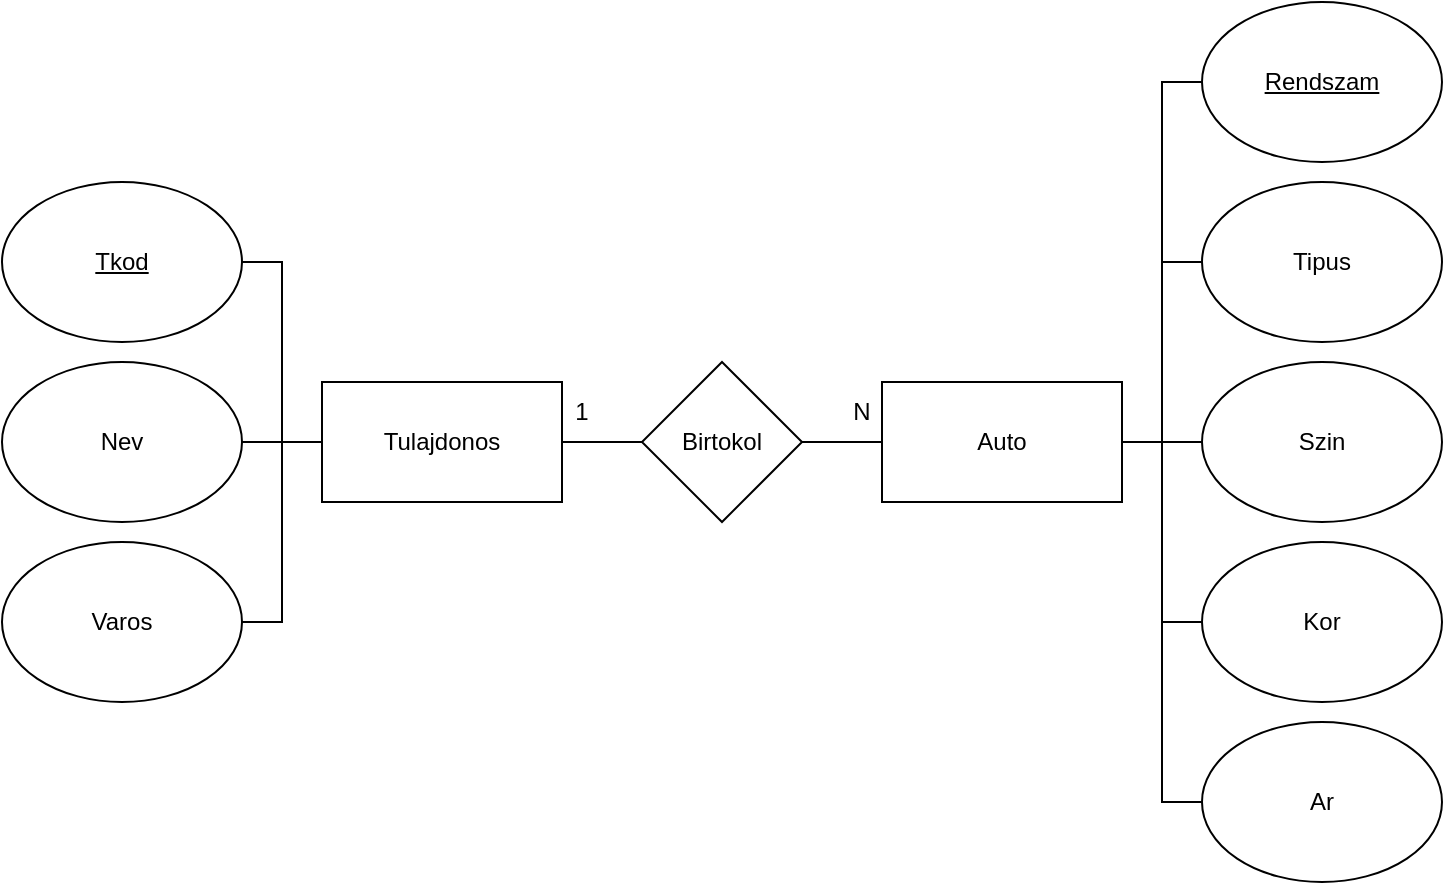 <mxfile version="26.2.9">
  <diagram name="1 oldal" id="mOiOS1KMXj4WznayZrPm">
    <mxGraphModel grid="1" page="1" gridSize="10" guides="1" tooltips="1" connect="1" arrows="1" fold="1" pageScale="1" pageWidth="740" pageHeight="160" math="0" shadow="0">
      <root>
        <mxCell id="0" />
        <mxCell id="1" parent="0" />
        <mxCell id="bCwp8T1BOSZQyD0wlkMp-1" value="Birtokol" style="rhombus;whiteSpace=wrap;html=1;" vertex="1" parent="1">
          <mxGeometry x="330" y="40" width="80" height="80" as="geometry" />
        </mxCell>
        <mxCell id="bCwp8T1BOSZQyD0wlkMp-5" style="edgeStyle=orthogonalEdgeStyle;rounded=0;orthogonalLoop=1;jettySize=auto;html=1;entryX=0;entryY=0.5;entryDx=0;entryDy=0;endArrow=none;startFill=0;" edge="1" parent="1" source="bCwp8T1BOSZQyD0wlkMp-2" target="bCwp8T1BOSZQyD0wlkMp-1">
          <mxGeometry relative="1" as="geometry" />
        </mxCell>
        <mxCell id="bCwp8T1BOSZQyD0wlkMp-2" value="Tulajdonos" style="rounded=0;whiteSpace=wrap;html=1;" vertex="1" parent="1">
          <mxGeometry x="170" y="50" width="120" height="60" as="geometry" />
        </mxCell>
        <mxCell id="bCwp8T1BOSZQyD0wlkMp-4" style="edgeStyle=orthogonalEdgeStyle;rounded=0;orthogonalLoop=1;jettySize=auto;html=1;entryX=1;entryY=0.5;entryDx=0;entryDy=0;endArrow=none;startFill=0;" edge="1" parent="1" source="bCwp8T1BOSZQyD0wlkMp-3" target="bCwp8T1BOSZQyD0wlkMp-1">
          <mxGeometry relative="1" as="geometry" />
        </mxCell>
        <mxCell id="bCwp8T1BOSZQyD0wlkMp-3" value="Auto" style="rounded=0;whiteSpace=wrap;html=1;" vertex="1" parent="1">
          <mxGeometry x="450" y="50" width="120" height="60" as="geometry" />
        </mxCell>
        <mxCell id="bCwp8T1BOSZQyD0wlkMp-7" value="N" style="text;html=1;align=center;verticalAlign=middle;whiteSpace=wrap;rounded=0;" vertex="1" parent="1">
          <mxGeometry x="410" y="50" width="60" height="30" as="geometry" />
        </mxCell>
        <mxCell id="bCwp8T1BOSZQyD0wlkMp-8" value="1" style="text;html=1;align=center;verticalAlign=middle;whiteSpace=wrap;rounded=0;" vertex="1" parent="1">
          <mxGeometry x="270" y="50" width="60" height="30" as="geometry" />
        </mxCell>
        <mxCell id="bCwp8T1BOSZQyD0wlkMp-20" style="edgeStyle=orthogonalEdgeStyle;rounded=0;orthogonalLoop=1;jettySize=auto;html=1;entryX=1;entryY=0.5;entryDx=0;entryDy=0;endArrow=none;startFill=0;" edge="1" parent="1" source="bCwp8T1BOSZQyD0wlkMp-9" target="bCwp8T1BOSZQyD0wlkMp-3">
          <mxGeometry relative="1" as="geometry" />
        </mxCell>
        <mxCell id="bCwp8T1BOSZQyD0wlkMp-9" value="&lt;u&gt;Rendszam&lt;/u&gt;" style="ellipse;whiteSpace=wrap;html=1;" vertex="1" parent="1">
          <mxGeometry x="610" y="-140" width="120" height="80" as="geometry" />
        </mxCell>
        <mxCell id="bCwp8T1BOSZQyD0wlkMp-21" style="edgeStyle=orthogonalEdgeStyle;rounded=0;orthogonalLoop=1;jettySize=auto;html=1;entryX=1;entryY=0.5;entryDx=0;entryDy=0;endArrow=none;startFill=0;" edge="1" parent="1" source="bCwp8T1BOSZQyD0wlkMp-10" target="bCwp8T1BOSZQyD0wlkMp-3">
          <mxGeometry relative="1" as="geometry" />
        </mxCell>
        <mxCell id="bCwp8T1BOSZQyD0wlkMp-10" value="Tipus" style="ellipse;whiteSpace=wrap;html=1;" vertex="1" parent="1">
          <mxGeometry x="610" y="-50" width="120" height="80" as="geometry" />
        </mxCell>
        <mxCell id="bCwp8T1BOSZQyD0wlkMp-22" style="edgeStyle=orthogonalEdgeStyle;rounded=0;orthogonalLoop=1;jettySize=auto;html=1;endArrow=none;startFill=0;" edge="1" parent="1" source="bCwp8T1BOSZQyD0wlkMp-11" target="bCwp8T1BOSZQyD0wlkMp-3">
          <mxGeometry relative="1" as="geometry" />
        </mxCell>
        <mxCell id="bCwp8T1BOSZQyD0wlkMp-11" value="Szin" style="ellipse;whiteSpace=wrap;html=1;" vertex="1" parent="1">
          <mxGeometry x="610" y="40" width="120" height="80" as="geometry" />
        </mxCell>
        <mxCell id="bCwp8T1BOSZQyD0wlkMp-23" style="edgeStyle=orthogonalEdgeStyle;rounded=0;orthogonalLoop=1;jettySize=auto;html=1;entryX=1;entryY=0.5;entryDx=0;entryDy=0;endArrow=none;startFill=0;" edge="1" parent="1" source="bCwp8T1BOSZQyD0wlkMp-12" target="bCwp8T1BOSZQyD0wlkMp-3">
          <mxGeometry relative="1" as="geometry" />
        </mxCell>
        <mxCell id="bCwp8T1BOSZQyD0wlkMp-12" value="Kor" style="ellipse;whiteSpace=wrap;html=1;" vertex="1" parent="1">
          <mxGeometry x="610" y="130" width="120" height="80" as="geometry" />
        </mxCell>
        <mxCell id="bCwp8T1BOSZQyD0wlkMp-24" style="edgeStyle=orthogonalEdgeStyle;rounded=0;orthogonalLoop=1;jettySize=auto;html=1;entryX=1;entryY=0.5;entryDx=0;entryDy=0;endArrow=none;startFill=0;" edge="1" parent="1" source="bCwp8T1BOSZQyD0wlkMp-13" target="bCwp8T1BOSZQyD0wlkMp-3">
          <mxGeometry relative="1" as="geometry" />
        </mxCell>
        <mxCell id="bCwp8T1BOSZQyD0wlkMp-13" value="Ar" style="ellipse;whiteSpace=wrap;html=1;" vertex="1" parent="1">
          <mxGeometry x="610" y="220" width="120" height="80" as="geometry" />
        </mxCell>
        <mxCell id="bCwp8T1BOSZQyD0wlkMp-17" style="edgeStyle=orthogonalEdgeStyle;rounded=0;orthogonalLoop=1;jettySize=auto;html=1;entryX=0;entryY=0.5;entryDx=0;entryDy=0;endArrow=none;startFill=0;" edge="1" parent="1" source="bCwp8T1BOSZQyD0wlkMp-14" target="bCwp8T1BOSZQyD0wlkMp-2">
          <mxGeometry relative="1" as="geometry" />
        </mxCell>
        <mxCell id="bCwp8T1BOSZQyD0wlkMp-14" value="&lt;u&gt;Tkod&lt;/u&gt;" style="ellipse;whiteSpace=wrap;html=1;" vertex="1" parent="1">
          <mxGeometry x="10" y="-50" width="120" height="80" as="geometry" />
        </mxCell>
        <mxCell id="bCwp8T1BOSZQyD0wlkMp-18" style="edgeStyle=orthogonalEdgeStyle;rounded=0;orthogonalLoop=1;jettySize=auto;html=1;endArrow=none;startFill=0;" edge="1" parent="1" source="bCwp8T1BOSZQyD0wlkMp-15">
          <mxGeometry relative="1" as="geometry">
            <mxPoint x="170" y="80" as="targetPoint" />
          </mxGeometry>
        </mxCell>
        <mxCell id="bCwp8T1BOSZQyD0wlkMp-15" value="Nev" style="ellipse;whiteSpace=wrap;html=1;" vertex="1" parent="1">
          <mxGeometry x="10" y="40" width="120" height="80" as="geometry" />
        </mxCell>
        <mxCell id="bCwp8T1BOSZQyD0wlkMp-19" style="edgeStyle=orthogonalEdgeStyle;rounded=0;orthogonalLoop=1;jettySize=auto;html=1;entryX=0;entryY=0.5;entryDx=0;entryDy=0;endArrow=none;startFill=0;" edge="1" parent="1" source="bCwp8T1BOSZQyD0wlkMp-16" target="bCwp8T1BOSZQyD0wlkMp-2">
          <mxGeometry relative="1" as="geometry" />
        </mxCell>
        <mxCell id="bCwp8T1BOSZQyD0wlkMp-16" value="Varos" style="ellipse;whiteSpace=wrap;html=1;" vertex="1" parent="1">
          <mxGeometry x="10" y="130" width="120" height="80" as="geometry" />
        </mxCell>
      </root>
    </mxGraphModel>
  </diagram>
</mxfile>
